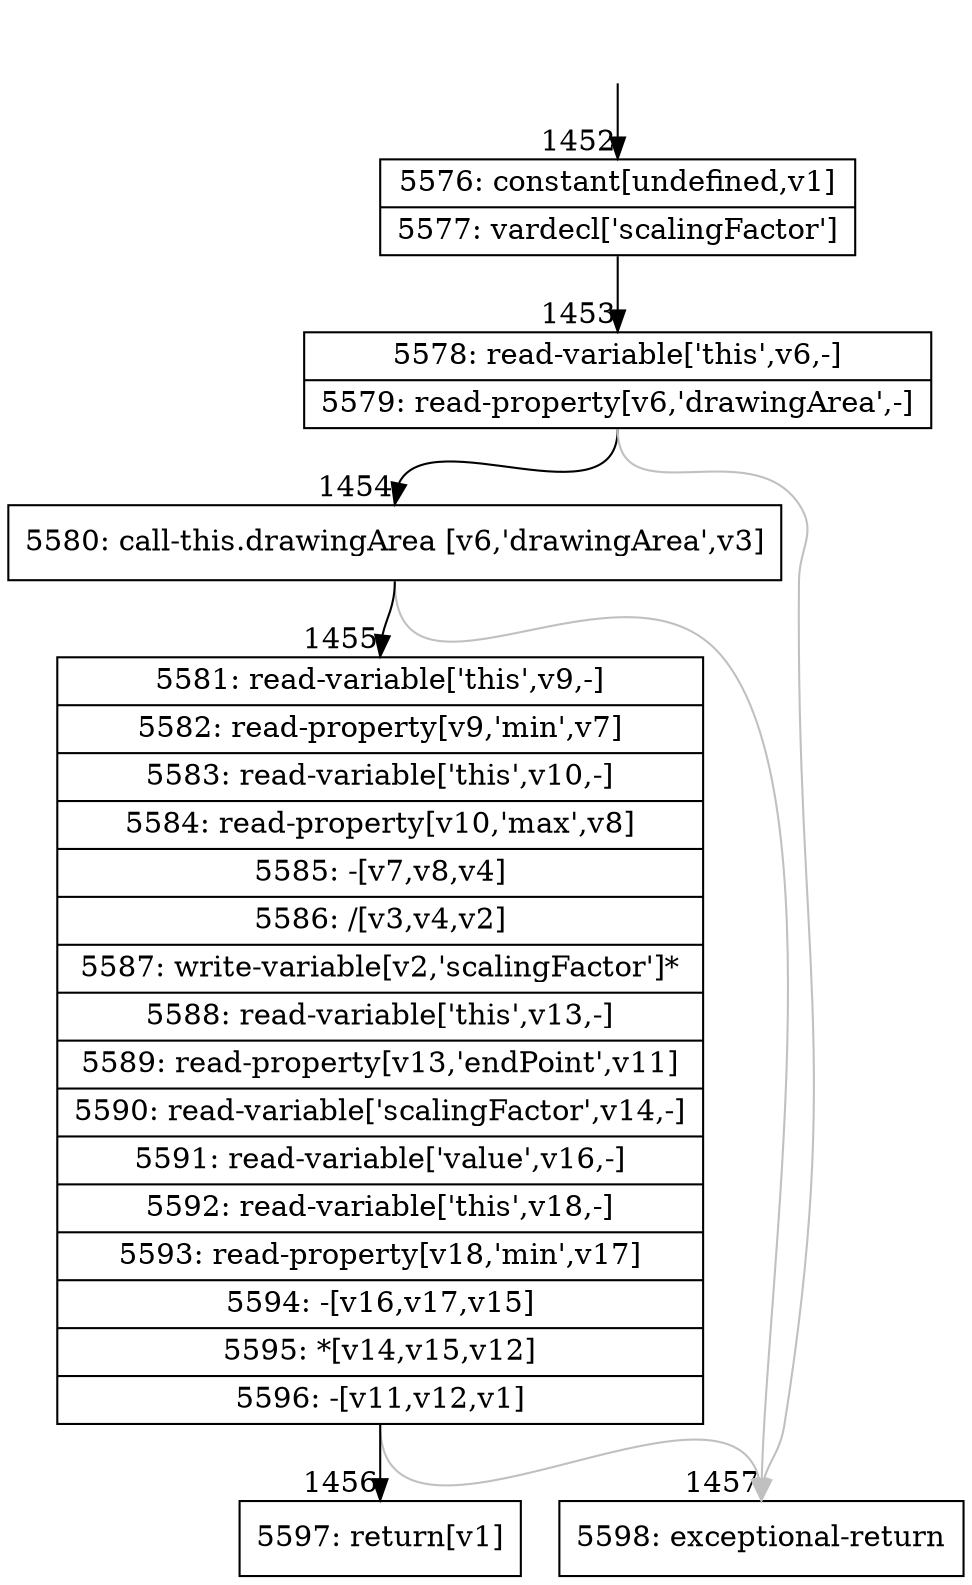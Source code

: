 digraph {
rankdir="TD"
BB_entry143[shape=none,label=""];
BB_entry143 -> BB1452 [tailport=s, headport=n, headlabel="    1452"]
BB1452 [shape=record label="{5576: constant[undefined,v1]|5577: vardecl['scalingFactor']}" ] 
BB1452 -> BB1453 [tailport=s, headport=n, headlabel="      1453"]
BB1453 [shape=record label="{5578: read-variable['this',v6,-]|5579: read-property[v6,'drawingArea',-]}" ] 
BB1453 -> BB1454 [tailport=s, headport=n, headlabel="      1454"]
BB1453 -> BB1457 [tailport=s, headport=n, color=gray, headlabel="      1457"]
BB1454 [shape=record label="{5580: call-this.drawingArea [v6,'drawingArea',v3]}" ] 
BB1454 -> BB1455 [tailport=s, headport=n, headlabel="      1455"]
BB1454 -> BB1457 [tailport=s, headport=n, color=gray]
BB1455 [shape=record label="{5581: read-variable['this',v9,-]|5582: read-property[v9,'min',v7]|5583: read-variable['this',v10,-]|5584: read-property[v10,'max',v8]|5585: -[v7,v8,v4]|5586: /[v3,v4,v2]|5587: write-variable[v2,'scalingFactor']*|5588: read-variable['this',v13,-]|5589: read-property[v13,'endPoint',v11]|5590: read-variable['scalingFactor',v14,-]|5591: read-variable['value',v16,-]|5592: read-variable['this',v18,-]|5593: read-property[v18,'min',v17]|5594: -[v16,v17,v15]|5595: *[v14,v15,v12]|5596: -[v11,v12,v1]}" ] 
BB1455 -> BB1456 [tailport=s, headport=n, headlabel="      1456"]
BB1455 -> BB1457 [tailport=s, headport=n, color=gray]
BB1456 [shape=record label="{5597: return[v1]}" ] 
BB1457 [shape=record label="{5598: exceptional-return}" ] 
//#$~ 1590
}
